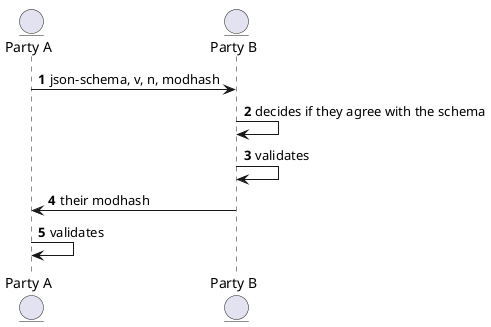 @startuml
autonumber

entity pA as "Party A"
entity pB as "Party B"

pA -> pB: json-schema, v, n, modhash
pB -> pB: decides if they agree with the schema
pB -> pB: validates
pB -> pA: their modhash
pA -> pA: validates

@enduml
